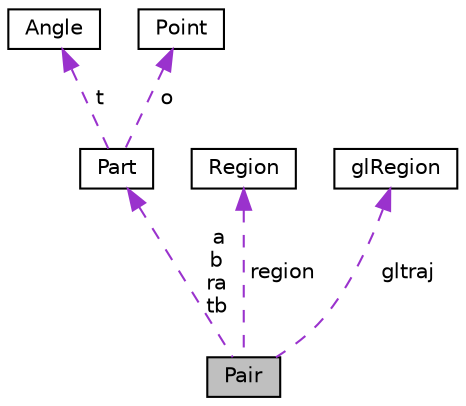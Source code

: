 digraph "Pair"
{
 // LATEX_PDF_SIZE
  edge [fontname="Helvetica",fontsize="10",labelfontname="Helvetica",labelfontsize="10"];
  node [fontname="Helvetica",fontsize="10",shape=record];
  Node1 [label="Pair",height=0.2,width=0.4,color="black", fillcolor="grey75", style="filled", fontcolor="black",tooltip=" "];
  Node2 -> Node1 [dir="back",color="darkorchid3",fontsize="10",style="dashed",label=" a\nb\nra\ntb" ,fontname="Helvetica"];
  Node2 [label="Part",height=0.2,width=0.4,color="black", fillcolor="white", style="filled",URL="$db/d16/class_part.html",tooltip=" "];
  Node3 -> Node2 [dir="back",color="darkorchid3",fontsize="10",style="dashed",label=" t" ,fontname="Helvetica"];
  Node3 [label="Angle",height=0.2,width=0.4,color="black", fillcolor="white", style="filled",URL="$d2/d39/class_angle.html",tooltip=" "];
  Node4 -> Node2 [dir="back",color="darkorchid3",fontsize="10",style="dashed",label=" o" ,fontname="Helvetica"];
  Node4 [label="Point",height=0.2,width=0.4,color="black", fillcolor="white", style="filled",URL="$d0/d69/class_point.html",tooltip=" "];
  Node5 -> Node1 [dir="back",color="darkorchid3",fontsize="10",style="dashed",label=" region" ,fontname="Helvetica"];
  Node5 [label="Region",height=0.2,width=0.4,color="black", fillcolor="white", style="filled",URL="$df/d6c/class_region.html",tooltip=" "];
  Node6 -> Node1 [dir="back",color="darkorchid3",fontsize="10",style="dashed",label=" gltraj" ,fontname="Helvetica"];
  Node6 [label="glRegion",height=0.2,width=0.4,color="black", fillcolor="white", style="filled",URL="$d1/dd0/classgl_region.html",tooltip=" "];
}
